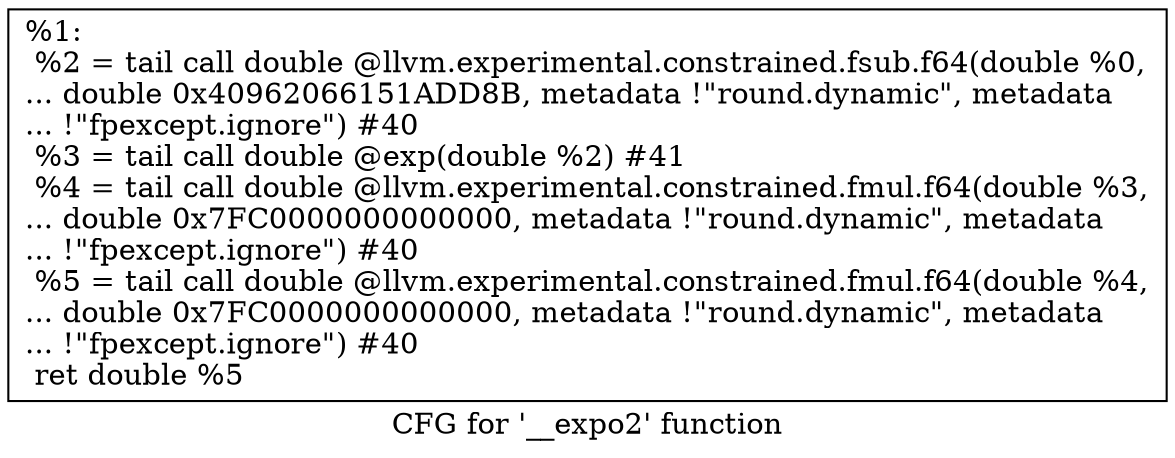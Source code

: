 digraph "CFG for '__expo2' function" {
	label="CFG for '__expo2' function";

	Node0x1727a10 [shape=record,label="{%1:\l  %2 = tail call double @llvm.experimental.constrained.fsub.f64(double %0,\l... double 0x40962066151ADD8B, metadata !\"round.dynamic\", metadata\l... !\"fpexcept.ignore\") #40\l  %3 = tail call double @exp(double %2) #41\l  %4 = tail call double @llvm.experimental.constrained.fmul.f64(double %3,\l... double 0x7FC0000000000000, metadata !\"round.dynamic\", metadata\l... !\"fpexcept.ignore\") #40\l  %5 = tail call double @llvm.experimental.constrained.fmul.f64(double %4,\l... double 0x7FC0000000000000, metadata !\"round.dynamic\", metadata\l... !\"fpexcept.ignore\") #40\l  ret double %5\l}"];
}
